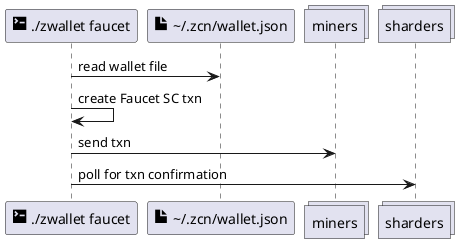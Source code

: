 @startuml
participant "<size:20><&terminal></size> ./zwallet faucet" as cli
participant "<size:20><&file></size> \~/.zcn/wallet.json" as wallet
collections miners
collections sharders

cli -> wallet: read wallet file
cli -> cli: create Faucet SC txn
cli -> miners: send txn
cli -> sharders: poll for txn confirmation

@enduml